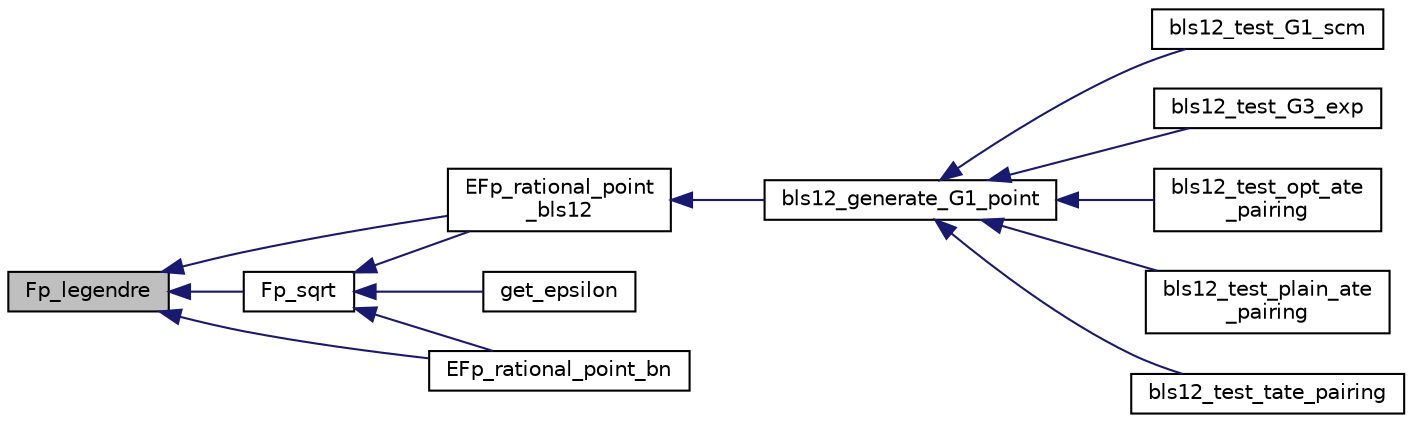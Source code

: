 digraph "Fp_legendre"
{
  edge [fontname="Helvetica",fontsize="10",labelfontname="Helvetica",labelfontsize="10"];
  node [fontname="Helvetica",fontsize="10",shape=record];
  rankdir="LR";
  Node131 [label="Fp_legendre",height=0.2,width=0.4,color="black", fillcolor="grey75", style="filled", fontcolor="black"];
  Node131 -> Node132 [dir="back",color="midnightblue",fontsize="10",style="solid",fontname="Helvetica"];
  Node132 [label="EFp_rational_point\l_bls12",height=0.2,width=0.4,color="black", fillcolor="white", style="filled",URL="$bn__efp_8h.html#a131fa3538790c33f2006d84b4a60f4e5"];
  Node132 -> Node133 [dir="back",color="midnightblue",fontsize="10",style="solid",fontname="Helvetica"];
  Node133 [label="bls12_generate_G1_point",height=0.2,width=0.4,color="black", fillcolor="white", style="filled",URL="$bls12__generate__points_8h.html#a72ef3b90d050e3eeb5395016e62ceaf1"];
  Node133 -> Node134 [dir="back",color="midnightblue",fontsize="10",style="solid",fontname="Helvetica"];
  Node134 [label="bls12_test_G1_scm",height=0.2,width=0.4,color="black", fillcolor="white", style="filled",URL="$bls12__test__pairings_8h.html#a3c1bc0bfce563a5be5d1c93c4b14ea9a"];
  Node133 -> Node135 [dir="back",color="midnightblue",fontsize="10",style="solid",fontname="Helvetica"];
  Node135 [label="bls12_test_G3_exp",height=0.2,width=0.4,color="black", fillcolor="white", style="filled",URL="$bls12__test__pairings_8h.html#a084d9bc232ef377fb2baa2fdb19686b2"];
  Node133 -> Node136 [dir="back",color="midnightblue",fontsize="10",style="solid",fontname="Helvetica"];
  Node136 [label="bls12_test_opt_ate\l_pairing",height=0.2,width=0.4,color="black", fillcolor="white", style="filled",URL="$bls12__test__pairings_8h.html#a8764956fa4214ba03988afe867f97f67"];
  Node133 -> Node137 [dir="back",color="midnightblue",fontsize="10",style="solid",fontname="Helvetica"];
  Node137 [label="bls12_test_plain_ate\l_pairing",height=0.2,width=0.4,color="black", fillcolor="white", style="filled",URL="$bls12__test__pairings_8h.html#a43b4f11c8806b181213808de80c8dc41"];
  Node133 -> Node138 [dir="back",color="midnightblue",fontsize="10",style="solid",fontname="Helvetica"];
  Node138 [label="bls12_test_tate_pairing",height=0.2,width=0.4,color="black", fillcolor="white", style="filled",URL="$bls12__test__pairings_8h.html#aab7376446062228691c95fa9ea45da9b"];
  Node131 -> Node139 [dir="back",color="midnightblue",fontsize="10",style="solid",fontname="Helvetica"];
  Node139 [label="EFp_rational_point_bn",height=0.2,width=0.4,color="black", fillcolor="white", style="filled",URL="$bn__efp_8h.html#a22397c097b95b8869032b55963d7ff2e"];
  Node131 -> Node140 [dir="back",color="midnightblue",fontsize="10",style="solid",fontname="Helvetica"];
  Node140 [label="Fp_sqrt",height=0.2,width=0.4,color="black", fillcolor="white", style="filled",URL="$bn__fp_8h.html#acfc7bfa81b3f370904680568d52a54cd"];
  Node140 -> Node141 [dir="back",color="midnightblue",fontsize="10",style="solid",fontname="Helvetica"];
  Node141 [label="get_epsilon",height=0.2,width=0.4,color="black", fillcolor="white", style="filled",URL="$bn__bls12__precoms_8h.html#aa1d90c4228a4df82f6d3c7282b85ed9f"];
  Node140 -> Node139 [dir="back",color="midnightblue",fontsize="10",style="solid",fontname="Helvetica"];
  Node140 -> Node132 [dir="back",color="midnightblue",fontsize="10",style="solid",fontname="Helvetica"];
}
